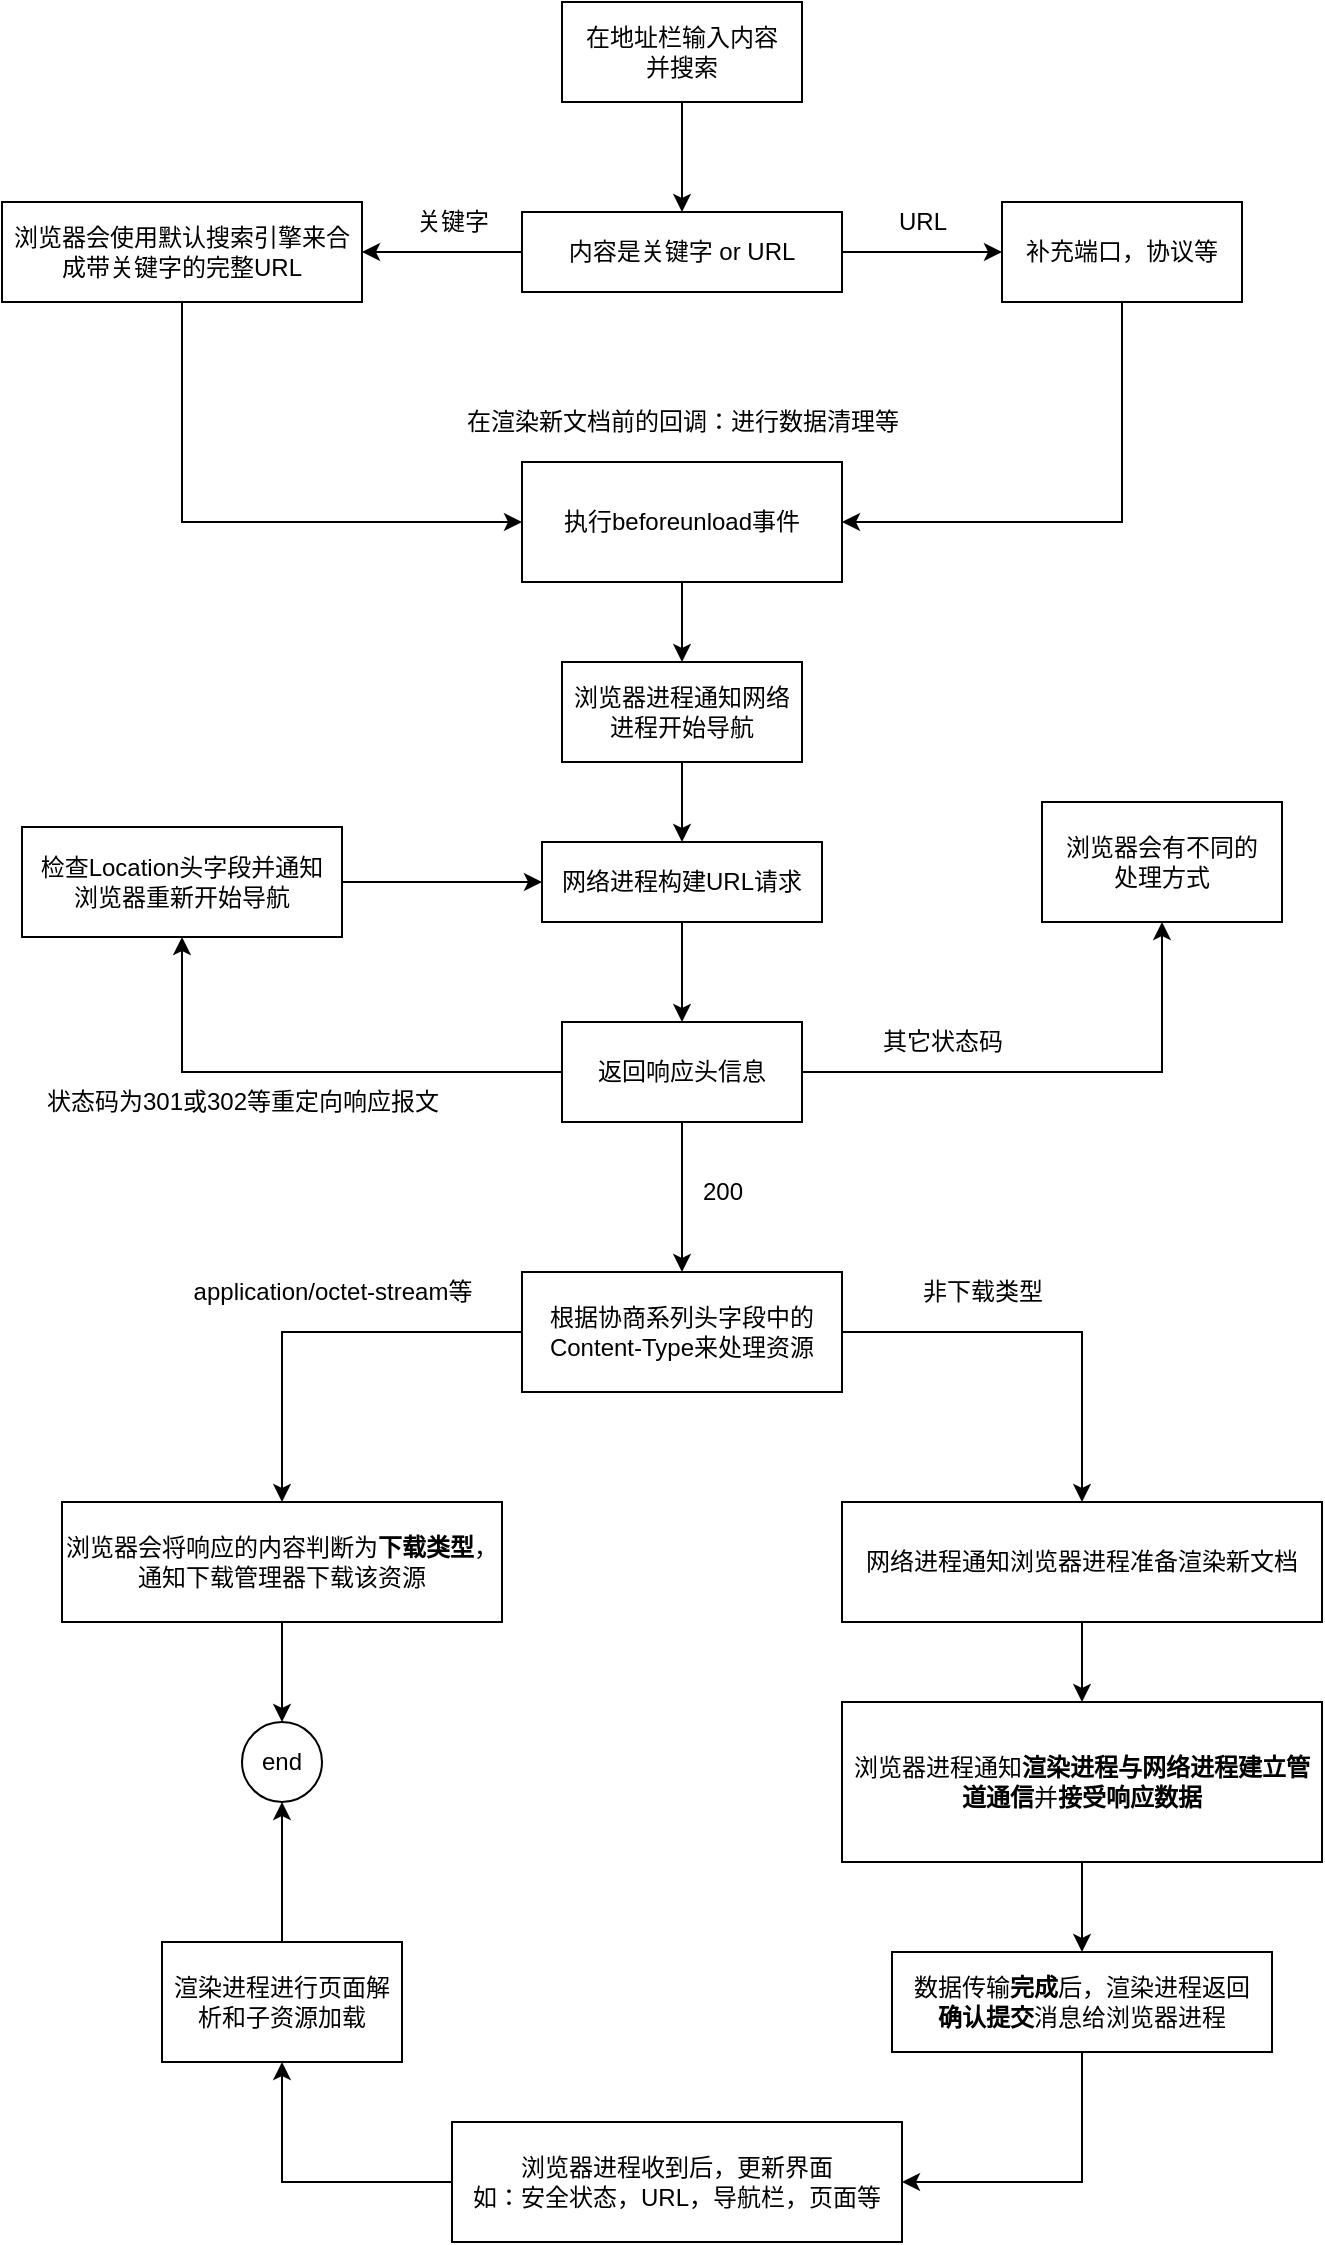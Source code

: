 <mxfile version="14.8.5" type="github">
  <diagram id="OrnkhVEqd7aewUK7zCd8" name="第 1 页">
    <mxGraphModel dx="1876" dy="804" grid="1" gridSize="10" guides="1" tooltips="1" connect="1" arrows="1" fold="1" page="1" pageScale="1" pageWidth="827" pageHeight="1169" math="0" shadow="0">
      <root>
        <mxCell id="0" />
        <mxCell id="1" parent="0" />
        <mxCell id="kFWirhQ0MtU6xW_8ihg2-3" value="" style="edgeStyle=orthogonalEdgeStyle;rounded=0;orthogonalLoop=1;jettySize=auto;html=1;" edge="1" parent="1" source="kFWirhQ0MtU6xW_8ihg2-1" target="kFWirhQ0MtU6xW_8ihg2-2">
          <mxGeometry relative="1" as="geometry" />
        </mxCell>
        <mxCell id="kFWirhQ0MtU6xW_8ihg2-1" value="在地址栏输入内容&lt;br&gt;并搜索" style="rounded=0;whiteSpace=wrap;html=1;" vertex="1" parent="1">
          <mxGeometry x="380" y="90" width="120" height="50" as="geometry" />
        </mxCell>
        <mxCell id="kFWirhQ0MtU6xW_8ihg2-5" value="" style="edgeStyle=orthogonalEdgeStyle;rounded=0;orthogonalLoop=1;jettySize=auto;html=1;" edge="1" parent="1" source="kFWirhQ0MtU6xW_8ihg2-2" target="kFWirhQ0MtU6xW_8ihg2-4">
          <mxGeometry relative="1" as="geometry" />
        </mxCell>
        <mxCell id="kFWirhQ0MtU6xW_8ihg2-8" value="" style="edgeStyle=orthogonalEdgeStyle;rounded=0;orthogonalLoop=1;jettySize=auto;html=1;" edge="1" parent="1" source="kFWirhQ0MtU6xW_8ihg2-2" target="kFWirhQ0MtU6xW_8ihg2-7">
          <mxGeometry relative="1" as="geometry" />
        </mxCell>
        <mxCell id="kFWirhQ0MtU6xW_8ihg2-2" value="内容是关键字 or URL" style="whiteSpace=wrap;html=1;rounded=0;" vertex="1" parent="1">
          <mxGeometry x="360" y="195" width="160" height="40" as="geometry" />
        </mxCell>
        <mxCell id="kFWirhQ0MtU6xW_8ihg2-11" value="" style="edgeStyle=orthogonalEdgeStyle;rounded=0;orthogonalLoop=1;jettySize=auto;html=1;entryX=0;entryY=0.5;entryDx=0;entryDy=0;exitX=0.5;exitY=1;exitDx=0;exitDy=0;" edge="1" parent="1" source="kFWirhQ0MtU6xW_8ihg2-4" target="kFWirhQ0MtU6xW_8ihg2-10">
          <mxGeometry relative="1" as="geometry">
            <Array as="points">
              <mxPoint x="190" y="350" />
            </Array>
          </mxGeometry>
        </mxCell>
        <mxCell id="kFWirhQ0MtU6xW_8ihg2-4" value="浏览器会使用默认搜索引擎来合成带关键字的完整URL" style="whiteSpace=wrap;html=1;rounded=0;" vertex="1" parent="1">
          <mxGeometry x="100" y="190" width="180" height="50" as="geometry" />
        </mxCell>
        <mxCell id="kFWirhQ0MtU6xW_8ihg2-6" value="关键字" style="text;html=1;align=center;verticalAlign=middle;resizable=0;points=[];autosize=1;strokeColor=none;" vertex="1" parent="1">
          <mxGeometry x="300" y="190" width="50" height="20" as="geometry" />
        </mxCell>
        <mxCell id="kFWirhQ0MtU6xW_8ihg2-13" style="edgeStyle=orthogonalEdgeStyle;rounded=0;orthogonalLoop=1;jettySize=auto;html=1;entryX=1;entryY=0.5;entryDx=0;entryDy=0;" edge="1" parent="1" source="kFWirhQ0MtU6xW_8ihg2-7" target="kFWirhQ0MtU6xW_8ihg2-10">
          <mxGeometry relative="1" as="geometry">
            <Array as="points">
              <mxPoint x="660" y="350" />
            </Array>
          </mxGeometry>
        </mxCell>
        <mxCell id="kFWirhQ0MtU6xW_8ihg2-7" value="补充端口，协议等" style="whiteSpace=wrap;html=1;rounded=0;" vertex="1" parent="1">
          <mxGeometry x="600" y="190" width="120" height="50" as="geometry" />
        </mxCell>
        <mxCell id="kFWirhQ0MtU6xW_8ihg2-9" value="URL" style="text;html=1;align=center;verticalAlign=middle;resizable=0;points=[];autosize=1;strokeColor=none;" vertex="1" parent="1">
          <mxGeometry x="540" y="190" width="40" height="20" as="geometry" />
        </mxCell>
        <mxCell id="kFWirhQ0MtU6xW_8ihg2-37" style="edgeStyle=orthogonalEdgeStyle;rounded=0;orthogonalLoop=1;jettySize=auto;html=1;entryX=0.5;entryY=0;entryDx=0;entryDy=0;strokeColor=#000000;" edge="1" parent="1" source="kFWirhQ0MtU6xW_8ihg2-10" target="kFWirhQ0MtU6xW_8ihg2-36">
          <mxGeometry relative="1" as="geometry" />
        </mxCell>
        <mxCell id="kFWirhQ0MtU6xW_8ihg2-10" value="执行beforeunload事件" style="whiteSpace=wrap;html=1;rounded=0;" vertex="1" parent="1">
          <mxGeometry x="360" y="320" width="160" height="60" as="geometry" />
        </mxCell>
        <mxCell id="kFWirhQ0MtU6xW_8ihg2-14" value="在渲染新文档前的回调：进行数据清理等" style="text;html=1;align=center;verticalAlign=middle;resizable=0;points=[];autosize=1;strokeColor=none;" vertex="1" parent="1">
          <mxGeometry x="325" y="290" width="230" height="20" as="geometry" />
        </mxCell>
        <mxCell id="kFWirhQ0MtU6xW_8ihg2-18" value="" style="edgeStyle=orthogonalEdgeStyle;rounded=0;orthogonalLoop=1;jettySize=auto;html=1;" edge="1" parent="1" source="kFWirhQ0MtU6xW_8ihg2-15" target="kFWirhQ0MtU6xW_8ihg2-17">
          <mxGeometry relative="1" as="geometry" />
        </mxCell>
        <mxCell id="kFWirhQ0MtU6xW_8ihg2-21" value="" style="edgeStyle=orthogonalEdgeStyle;rounded=0;orthogonalLoop=1;jettySize=auto;html=1;" edge="1" parent="1" source="kFWirhQ0MtU6xW_8ihg2-15" target="kFWirhQ0MtU6xW_8ihg2-20">
          <mxGeometry relative="1" as="geometry" />
        </mxCell>
        <mxCell id="kFWirhQ0MtU6xW_8ihg2-24" value="" style="edgeStyle=orthogonalEdgeStyle;rounded=0;orthogonalLoop=1;jettySize=auto;html=1;" edge="1" parent="1" source="kFWirhQ0MtU6xW_8ihg2-15" target="kFWirhQ0MtU6xW_8ihg2-23">
          <mxGeometry relative="1" as="geometry" />
        </mxCell>
        <mxCell id="kFWirhQ0MtU6xW_8ihg2-15" value="返回响应头信息" style="whiteSpace=wrap;html=1;rounded=0;" vertex="1" parent="1">
          <mxGeometry x="380" y="600" width="120" height="50" as="geometry" />
        </mxCell>
        <mxCell id="kFWirhQ0MtU6xW_8ihg2-43" style="edgeStyle=orthogonalEdgeStyle;rounded=0;orthogonalLoop=1;jettySize=auto;html=1;exitX=1;exitY=0.5;exitDx=0;exitDy=0;entryX=0;entryY=0.5;entryDx=0;entryDy=0;strokeColor=#000000;" edge="1" parent="1" source="kFWirhQ0MtU6xW_8ihg2-17" target="kFWirhQ0MtU6xW_8ihg2-40">
          <mxGeometry relative="1" as="geometry" />
        </mxCell>
        <mxCell id="kFWirhQ0MtU6xW_8ihg2-17" value="检查Location头字段并通知&lt;br&gt;浏览器重新开始导航" style="whiteSpace=wrap;html=1;rounded=0;" vertex="1" parent="1">
          <mxGeometry x="110" y="502.5" width="160" height="55" as="geometry" />
        </mxCell>
        <mxCell id="kFWirhQ0MtU6xW_8ihg2-19" value="状态码为301或302等重定向响应报文" style="text;html=1;align=center;verticalAlign=middle;resizable=0;points=[];autosize=1;strokeColor=none;" vertex="1" parent="1">
          <mxGeometry x="115" y="630" width="210" height="20" as="geometry" />
        </mxCell>
        <mxCell id="kFWirhQ0MtU6xW_8ihg2-27" style="edgeStyle=orthogonalEdgeStyle;rounded=0;orthogonalLoop=1;jettySize=auto;html=1;entryX=0.5;entryY=0;entryDx=0;entryDy=0;exitX=0;exitY=0.5;exitDx=0;exitDy=0;" edge="1" parent="1" source="kFWirhQ0MtU6xW_8ihg2-20" target="kFWirhQ0MtU6xW_8ihg2-28">
          <mxGeometry relative="1" as="geometry">
            <mxPoint x="280" y="875" as="targetPoint" />
          </mxGeometry>
        </mxCell>
        <mxCell id="kFWirhQ0MtU6xW_8ihg2-33" value="" style="edgeStyle=orthogonalEdgeStyle;rounded=0;orthogonalLoop=1;jettySize=auto;html=1;strokeColor=#000000;exitX=1;exitY=0.5;exitDx=0;exitDy=0;" edge="1" parent="1" source="kFWirhQ0MtU6xW_8ihg2-20" target="kFWirhQ0MtU6xW_8ihg2-32">
          <mxGeometry relative="1" as="geometry" />
        </mxCell>
        <mxCell id="kFWirhQ0MtU6xW_8ihg2-20" value="根据协商系列头字段中的Content-Type来处理资源" style="whiteSpace=wrap;html=1;rounded=0;" vertex="1" parent="1">
          <mxGeometry x="360" y="725" width="160" height="60" as="geometry" />
        </mxCell>
        <mxCell id="kFWirhQ0MtU6xW_8ihg2-22" value="200" style="text;html=1;align=center;verticalAlign=middle;resizable=0;points=[];autosize=1;strokeColor=none;" vertex="1" parent="1">
          <mxGeometry x="440" y="675" width="40" height="20" as="geometry" />
        </mxCell>
        <mxCell id="kFWirhQ0MtU6xW_8ihg2-23" value="浏览器会有不同的&lt;br&gt;处理方式" style="whiteSpace=wrap;html=1;rounded=0;" vertex="1" parent="1">
          <mxGeometry x="620" y="490" width="120" height="60" as="geometry" />
        </mxCell>
        <mxCell id="kFWirhQ0MtU6xW_8ihg2-25" value="其它状态码" style="text;html=1;align=center;verticalAlign=middle;resizable=0;points=[];autosize=1;strokeColor=none;" vertex="1" parent="1">
          <mxGeometry x="530" y="600" width="80" height="20" as="geometry" />
        </mxCell>
        <mxCell id="kFWirhQ0MtU6xW_8ihg2-31" value="" style="edgeStyle=orthogonalEdgeStyle;rounded=0;orthogonalLoop=1;jettySize=auto;html=1;strokeColor=#000000;" edge="1" parent="1" source="kFWirhQ0MtU6xW_8ihg2-28" target="kFWirhQ0MtU6xW_8ihg2-30">
          <mxGeometry relative="1" as="geometry" />
        </mxCell>
        <mxCell id="kFWirhQ0MtU6xW_8ihg2-28" value="浏览器会将响应的内容判断为&lt;b&gt;下载类型&lt;/b&gt;，通知下载管理器下载该资源" style="whiteSpace=wrap;html=1;rounded=0;" vertex="1" parent="1">
          <mxGeometry x="130" y="840" width="220" height="60" as="geometry" />
        </mxCell>
        <mxCell id="kFWirhQ0MtU6xW_8ihg2-29" value="&lt;span&gt;application/octet-stream等&lt;/span&gt;" style="text;html=1;align=center;verticalAlign=middle;resizable=0;points=[];autosize=1;strokeColor=none;" vertex="1" parent="1">
          <mxGeometry x="190" y="725" width="150" height="20" as="geometry" />
        </mxCell>
        <mxCell id="kFWirhQ0MtU6xW_8ihg2-30" value="end" style="ellipse;whiteSpace=wrap;html=1;rounded=0;" vertex="1" parent="1">
          <mxGeometry x="220" y="950" width="40" height="40" as="geometry" />
        </mxCell>
        <mxCell id="kFWirhQ0MtU6xW_8ihg2-45" value="" style="edgeStyle=orthogonalEdgeStyle;rounded=0;orthogonalLoop=1;jettySize=auto;html=1;strokeColor=#000000;" edge="1" parent="1" source="kFWirhQ0MtU6xW_8ihg2-32" target="kFWirhQ0MtU6xW_8ihg2-44">
          <mxGeometry relative="1" as="geometry" />
        </mxCell>
        <mxCell id="kFWirhQ0MtU6xW_8ihg2-32" value="网络进程通知浏览器进程准备渲染新文档" style="whiteSpace=wrap;html=1;rounded=0;" vertex="1" parent="1">
          <mxGeometry x="520" y="840" width="240" height="60" as="geometry" />
        </mxCell>
        <mxCell id="kFWirhQ0MtU6xW_8ihg2-34" value="非下载类型" style="text;html=1;align=center;verticalAlign=middle;resizable=0;points=[];autosize=1;strokeColor=none;" vertex="1" parent="1">
          <mxGeometry x="550" y="725" width="80" height="20" as="geometry" />
        </mxCell>
        <mxCell id="kFWirhQ0MtU6xW_8ihg2-41" value="" style="edgeStyle=orthogonalEdgeStyle;rounded=0;orthogonalLoop=1;jettySize=auto;html=1;strokeColor=#000000;" edge="1" parent="1" source="kFWirhQ0MtU6xW_8ihg2-36" target="kFWirhQ0MtU6xW_8ihg2-40">
          <mxGeometry relative="1" as="geometry" />
        </mxCell>
        <mxCell id="kFWirhQ0MtU6xW_8ihg2-36" value="浏览器进程通知网络进程开始导航" style="whiteSpace=wrap;html=1;rounded=0;" vertex="1" parent="1">
          <mxGeometry x="380" y="420" width="120" height="50" as="geometry" />
        </mxCell>
        <mxCell id="kFWirhQ0MtU6xW_8ihg2-42" value="" style="edgeStyle=orthogonalEdgeStyle;rounded=0;orthogonalLoop=1;jettySize=auto;html=1;strokeColor=#000000;" edge="1" parent="1" source="kFWirhQ0MtU6xW_8ihg2-40" target="kFWirhQ0MtU6xW_8ihg2-15">
          <mxGeometry relative="1" as="geometry" />
        </mxCell>
        <mxCell id="kFWirhQ0MtU6xW_8ihg2-40" value="网络进程构建URL请求" style="whiteSpace=wrap;html=1;rounded=0;" vertex="1" parent="1">
          <mxGeometry x="370" y="510" width="140" height="40" as="geometry" />
        </mxCell>
        <mxCell id="kFWirhQ0MtU6xW_8ihg2-54" style="edgeStyle=orthogonalEdgeStyle;rounded=0;orthogonalLoop=1;jettySize=auto;html=1;entryX=0.5;entryY=0;entryDx=0;entryDy=0;strokeColor=#000000;" edge="1" parent="1" source="kFWirhQ0MtU6xW_8ihg2-44" target="kFWirhQ0MtU6xW_8ihg2-53">
          <mxGeometry relative="1" as="geometry" />
        </mxCell>
        <mxCell id="kFWirhQ0MtU6xW_8ihg2-44" value="浏览器进程通知&lt;b&gt;渲染进程与网络进程建立管道通信&lt;/b&gt;并&lt;b&gt;接受响应数据&lt;/b&gt;" style="whiteSpace=wrap;html=1;rounded=0;" vertex="1" parent="1">
          <mxGeometry x="520" y="940" width="240" height="80" as="geometry" />
        </mxCell>
        <mxCell id="kFWirhQ0MtU6xW_8ihg2-50" value="" style="edgeStyle=orthogonalEdgeStyle;rounded=0;orthogonalLoop=1;jettySize=auto;html=1;strokeColor=#000000;" edge="1" parent="1" source="kFWirhQ0MtU6xW_8ihg2-46" target="kFWirhQ0MtU6xW_8ihg2-49">
          <mxGeometry relative="1" as="geometry" />
        </mxCell>
        <mxCell id="kFWirhQ0MtU6xW_8ihg2-46" value="浏览器进程收到后，更新界面&lt;br&gt;如：安全状态，URL，导航栏，页面等" style="whiteSpace=wrap;html=1;rounded=0;" vertex="1" parent="1">
          <mxGeometry x="325" y="1150" width="225" height="60" as="geometry" />
        </mxCell>
        <mxCell id="kFWirhQ0MtU6xW_8ihg2-57" style="edgeStyle=orthogonalEdgeStyle;rounded=0;orthogonalLoop=1;jettySize=auto;html=1;strokeColor=#000000;" edge="1" parent="1" source="kFWirhQ0MtU6xW_8ihg2-49" target="kFWirhQ0MtU6xW_8ihg2-30">
          <mxGeometry relative="1" as="geometry" />
        </mxCell>
        <mxCell id="kFWirhQ0MtU6xW_8ihg2-49" value="渲染进程进行页面解析和子资源加载" style="whiteSpace=wrap;html=1;rounded=0;" vertex="1" parent="1">
          <mxGeometry x="180" y="1060" width="120" height="60" as="geometry" />
        </mxCell>
        <mxCell id="kFWirhQ0MtU6xW_8ihg2-55" style="edgeStyle=orthogonalEdgeStyle;rounded=0;orthogonalLoop=1;jettySize=auto;html=1;entryX=1;entryY=0.5;entryDx=0;entryDy=0;strokeColor=#000000;" edge="1" parent="1" source="kFWirhQ0MtU6xW_8ihg2-53" target="kFWirhQ0MtU6xW_8ihg2-46">
          <mxGeometry relative="1" as="geometry" />
        </mxCell>
        <mxCell id="kFWirhQ0MtU6xW_8ihg2-53" value="数据传输&lt;b&gt;完成&lt;/b&gt;后，渲染进程返回&lt;br&gt;&lt;b&gt;确认提交&lt;/b&gt;消息给浏览器进程" style="whiteSpace=wrap;html=1;rounded=0;" vertex="1" parent="1">
          <mxGeometry x="545" y="1065" width="190" height="50" as="geometry" />
        </mxCell>
      </root>
    </mxGraphModel>
  </diagram>
</mxfile>
